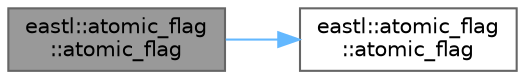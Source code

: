 digraph "eastl::atomic_flag::atomic_flag"
{
 // LATEX_PDF_SIZE
  bgcolor="transparent";
  edge [fontname=Helvetica,fontsize=10,labelfontname=Helvetica,labelfontsize=10];
  node [fontname=Helvetica,fontsize=10,shape=box,height=0.2,width=0.4];
  rankdir="LR";
  Node1 [id="Node000001",label="eastl::atomic_flag\l::atomic_flag",height=0.2,width=0.4,color="gray40", fillcolor="grey60", style="filled", fontcolor="black",tooltip=" "];
  Node1 -> Node2 [id="edge2_Node000001_Node000002",color="steelblue1",style="solid",tooltip=" "];
  Node2 [id="Node000002",label="eastl::atomic_flag\l::atomic_flag",height=0.2,width=0.4,color="grey40", fillcolor="white", style="filled",URL="$classeastl_1_1atomic__flag.html#a092059fd09901b0ce94b5a2ff7101743",tooltip=" "];
}
